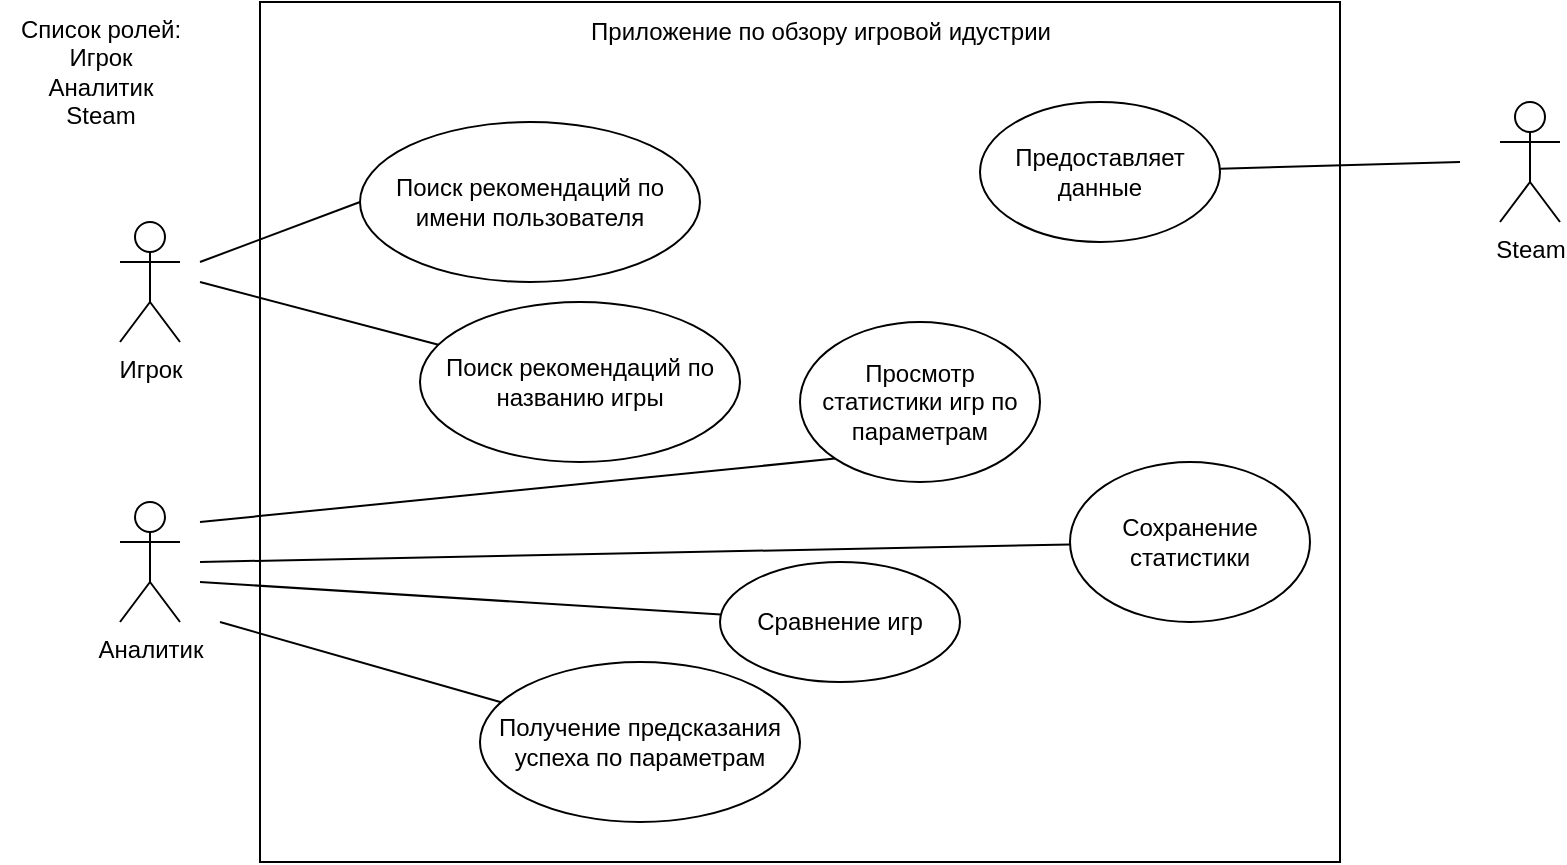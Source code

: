 <mxfile version="13.9.9" type="device"><diagram id="uj0hVoG0tQoSzA5DrZLN" name="Страница 1"><mxGraphModel dx="1024" dy="592" grid="1" gridSize="10" guides="1" tooltips="1" connect="1" arrows="1" fold="1" page="1" pageScale="1" pageWidth="827" pageHeight="1169" math="0" shadow="0"><root><mxCell id="0"/><mxCell id="1" parent="0"/><mxCell id="6lxJmpdR2NZUW2ze9ZuX-1" value="" style="rounded=0;whiteSpace=wrap;html=1;" parent="1" vertex="1"><mxGeometry x="230" y="40" width="540" height="430" as="geometry"/></mxCell><mxCell id="maEEVE3BH4QkWH0lImZR-1" value="Аналитик" style="shape=umlActor;verticalLabelPosition=bottom;verticalAlign=top;html=1;outlineConnect=0;" parent="1" vertex="1"><mxGeometry x="160" y="290" width="30" height="60" as="geometry"/></mxCell><mxCell id="maEEVE3BH4QkWH0lImZR-7" style="rounded=0;orthogonalLoop=1;jettySize=auto;html=1;endArrow=none;endFill=0;exitX=0;exitY=0.5;exitDx=0;exitDy=0;" parent="1" source="maEEVE3BH4QkWH0lImZR-2" edge="1"><mxGeometry relative="1" as="geometry"><mxPoint x="200" y="170" as="targetPoint"/></mxGeometry></mxCell><mxCell id="maEEVE3BH4QkWH0lImZR-2" value="Поиск рекомендаций по имени пользователя" style="ellipse;whiteSpace=wrap;html=1;" parent="1" vertex="1"><mxGeometry x="280" y="100" width="170" height="80" as="geometry"/></mxCell><mxCell id="maEEVE3BH4QkWH0lImZR-11" style="edgeStyle=none;rounded=0;orthogonalLoop=1;jettySize=auto;html=1;exitX=0;exitY=1;exitDx=0;exitDy=0;endArrow=none;endFill=0;" parent="1" source="maEEVE3BH4QkWH0lImZR-3" edge="1"><mxGeometry relative="1" as="geometry"><mxPoint x="200" y="300" as="targetPoint"/></mxGeometry></mxCell><mxCell id="maEEVE3BH4QkWH0lImZR-3" value="Просмотр статистики игр по параметрам" style="ellipse;whiteSpace=wrap;html=1;" parent="1" vertex="1"><mxGeometry x="500" y="200" width="120" height="80" as="geometry"/></mxCell><mxCell id="kCAxpvTp_rb3jkopkBwb-7" style="edgeStyle=none;rounded=0;orthogonalLoop=1;jettySize=auto;html=1;endArrow=none;endFill=0;" parent="1" source="maEEVE3BH4QkWH0lImZR-4" edge="1"><mxGeometry relative="1" as="geometry"><mxPoint x="200" y="180.0" as="targetPoint"/></mxGeometry></mxCell><mxCell id="maEEVE3BH4QkWH0lImZR-4" value="Поиск рекомендаций по названию игры" style="ellipse;whiteSpace=wrap;html=1;" parent="1" vertex="1"><mxGeometry x="310" y="190" width="160" height="80" as="geometry"/></mxCell><mxCell id="lb8YrjZ0blz57LscvVSr-1" value="Список ролей:&lt;br&gt;Игрок&lt;br&gt;Аналитик&lt;br&gt;Steam" style="text;html=1;align=center;verticalAlign=middle;resizable=0;points=[];autosize=1;strokeColor=none;fillColor=none;" parent="1" vertex="1"><mxGeometry x="100" y="40" width="100" height="70" as="geometry"/></mxCell><mxCell id="6lxJmpdR2NZUW2ze9ZuX-2" value="Приложение по обзору игровой идустрии" style="text;html=1;align=center;verticalAlign=middle;resizable=0;points=[];autosize=1;strokeColor=none;fillColor=none;" parent="1" vertex="1"><mxGeometry x="385" y="40" width="250" height="30" as="geometry"/></mxCell><mxCell id="kCAxpvTp_rb3jkopkBwb-1" value="Steam" style="shape=umlActor;verticalLabelPosition=bottom;verticalAlign=top;html=1;outlineConnect=0;" parent="1" vertex="1"><mxGeometry x="850" y="90" width="30" height="60" as="geometry"/></mxCell><mxCell id="kCAxpvTp_rb3jkopkBwb-4" style="edgeStyle=none;rounded=0;orthogonalLoop=1;jettySize=auto;html=1;endArrow=none;endFill=0;" parent="1" source="kCAxpvTp_rb3jkopkBwb-3" edge="1"><mxGeometry relative="1" as="geometry"><mxPoint x="830" y="120" as="targetPoint"/></mxGeometry></mxCell><mxCell id="kCAxpvTp_rb3jkopkBwb-3" value="Предоставляет данные" style="ellipse;whiteSpace=wrap;html=1;" parent="1" vertex="1"><mxGeometry x="590" y="90" width="120" height="70" as="geometry"/></mxCell><mxCell id="kCAxpvTp_rb3jkopkBwb-5" value="Игрок" style="shape=umlActor;verticalLabelPosition=bottom;verticalAlign=top;html=1;outlineConnect=0;" parent="1" vertex="1"><mxGeometry x="160" y="150" width="30" height="60" as="geometry"/></mxCell><mxCell id="kH_LYIbgPKqa7TaJb4rI-1" style="rounded=0;orthogonalLoop=1;jettySize=auto;html=1;endArrow=none;endFill=0;" parent="1" source="kCAxpvTp_rb3jkopkBwb-8" edge="1"><mxGeometry relative="1" as="geometry"><mxPoint x="200" y="320" as="targetPoint"/></mxGeometry></mxCell><mxCell id="kCAxpvTp_rb3jkopkBwb-8" value="Сохранение статистики" style="ellipse;whiteSpace=wrap;html=1;" parent="1" vertex="1"><mxGeometry x="635" y="270" width="120" height="80" as="geometry"/></mxCell><mxCell id="kCAxpvTp_rb3jkopkBwb-13" style="edgeStyle=none;rounded=0;orthogonalLoop=1;jettySize=auto;html=1;endArrow=none;endFill=0;" parent="1" source="kCAxpvTp_rb3jkopkBwb-11" edge="1"><mxGeometry relative="1" as="geometry"><mxPoint x="200" y="330.0" as="targetPoint"/></mxGeometry></mxCell><mxCell id="kCAxpvTp_rb3jkopkBwb-11" value="Сравнение игр" style="ellipse;whiteSpace=wrap;html=1;" parent="1" vertex="1"><mxGeometry x="460" y="320" width="120" height="60" as="geometry"/></mxCell><mxCell id="kCAxpvTp_rb3jkopkBwb-14" style="edgeStyle=none;rounded=0;orthogonalLoop=1;jettySize=auto;html=1;endArrow=none;endFill=0;" parent="1" source="kCAxpvTp_rb3jkopkBwb-12" edge="1"><mxGeometry relative="1" as="geometry"><mxPoint x="210" y="350.0" as="targetPoint"/></mxGeometry></mxCell><mxCell id="kCAxpvTp_rb3jkopkBwb-12" value="Получение предсказания успеха по параметрам" style="ellipse;whiteSpace=wrap;html=1;" parent="1" vertex="1"><mxGeometry x="340" y="370" width="160" height="80" as="geometry"/></mxCell></root></mxGraphModel></diagram></mxfile>